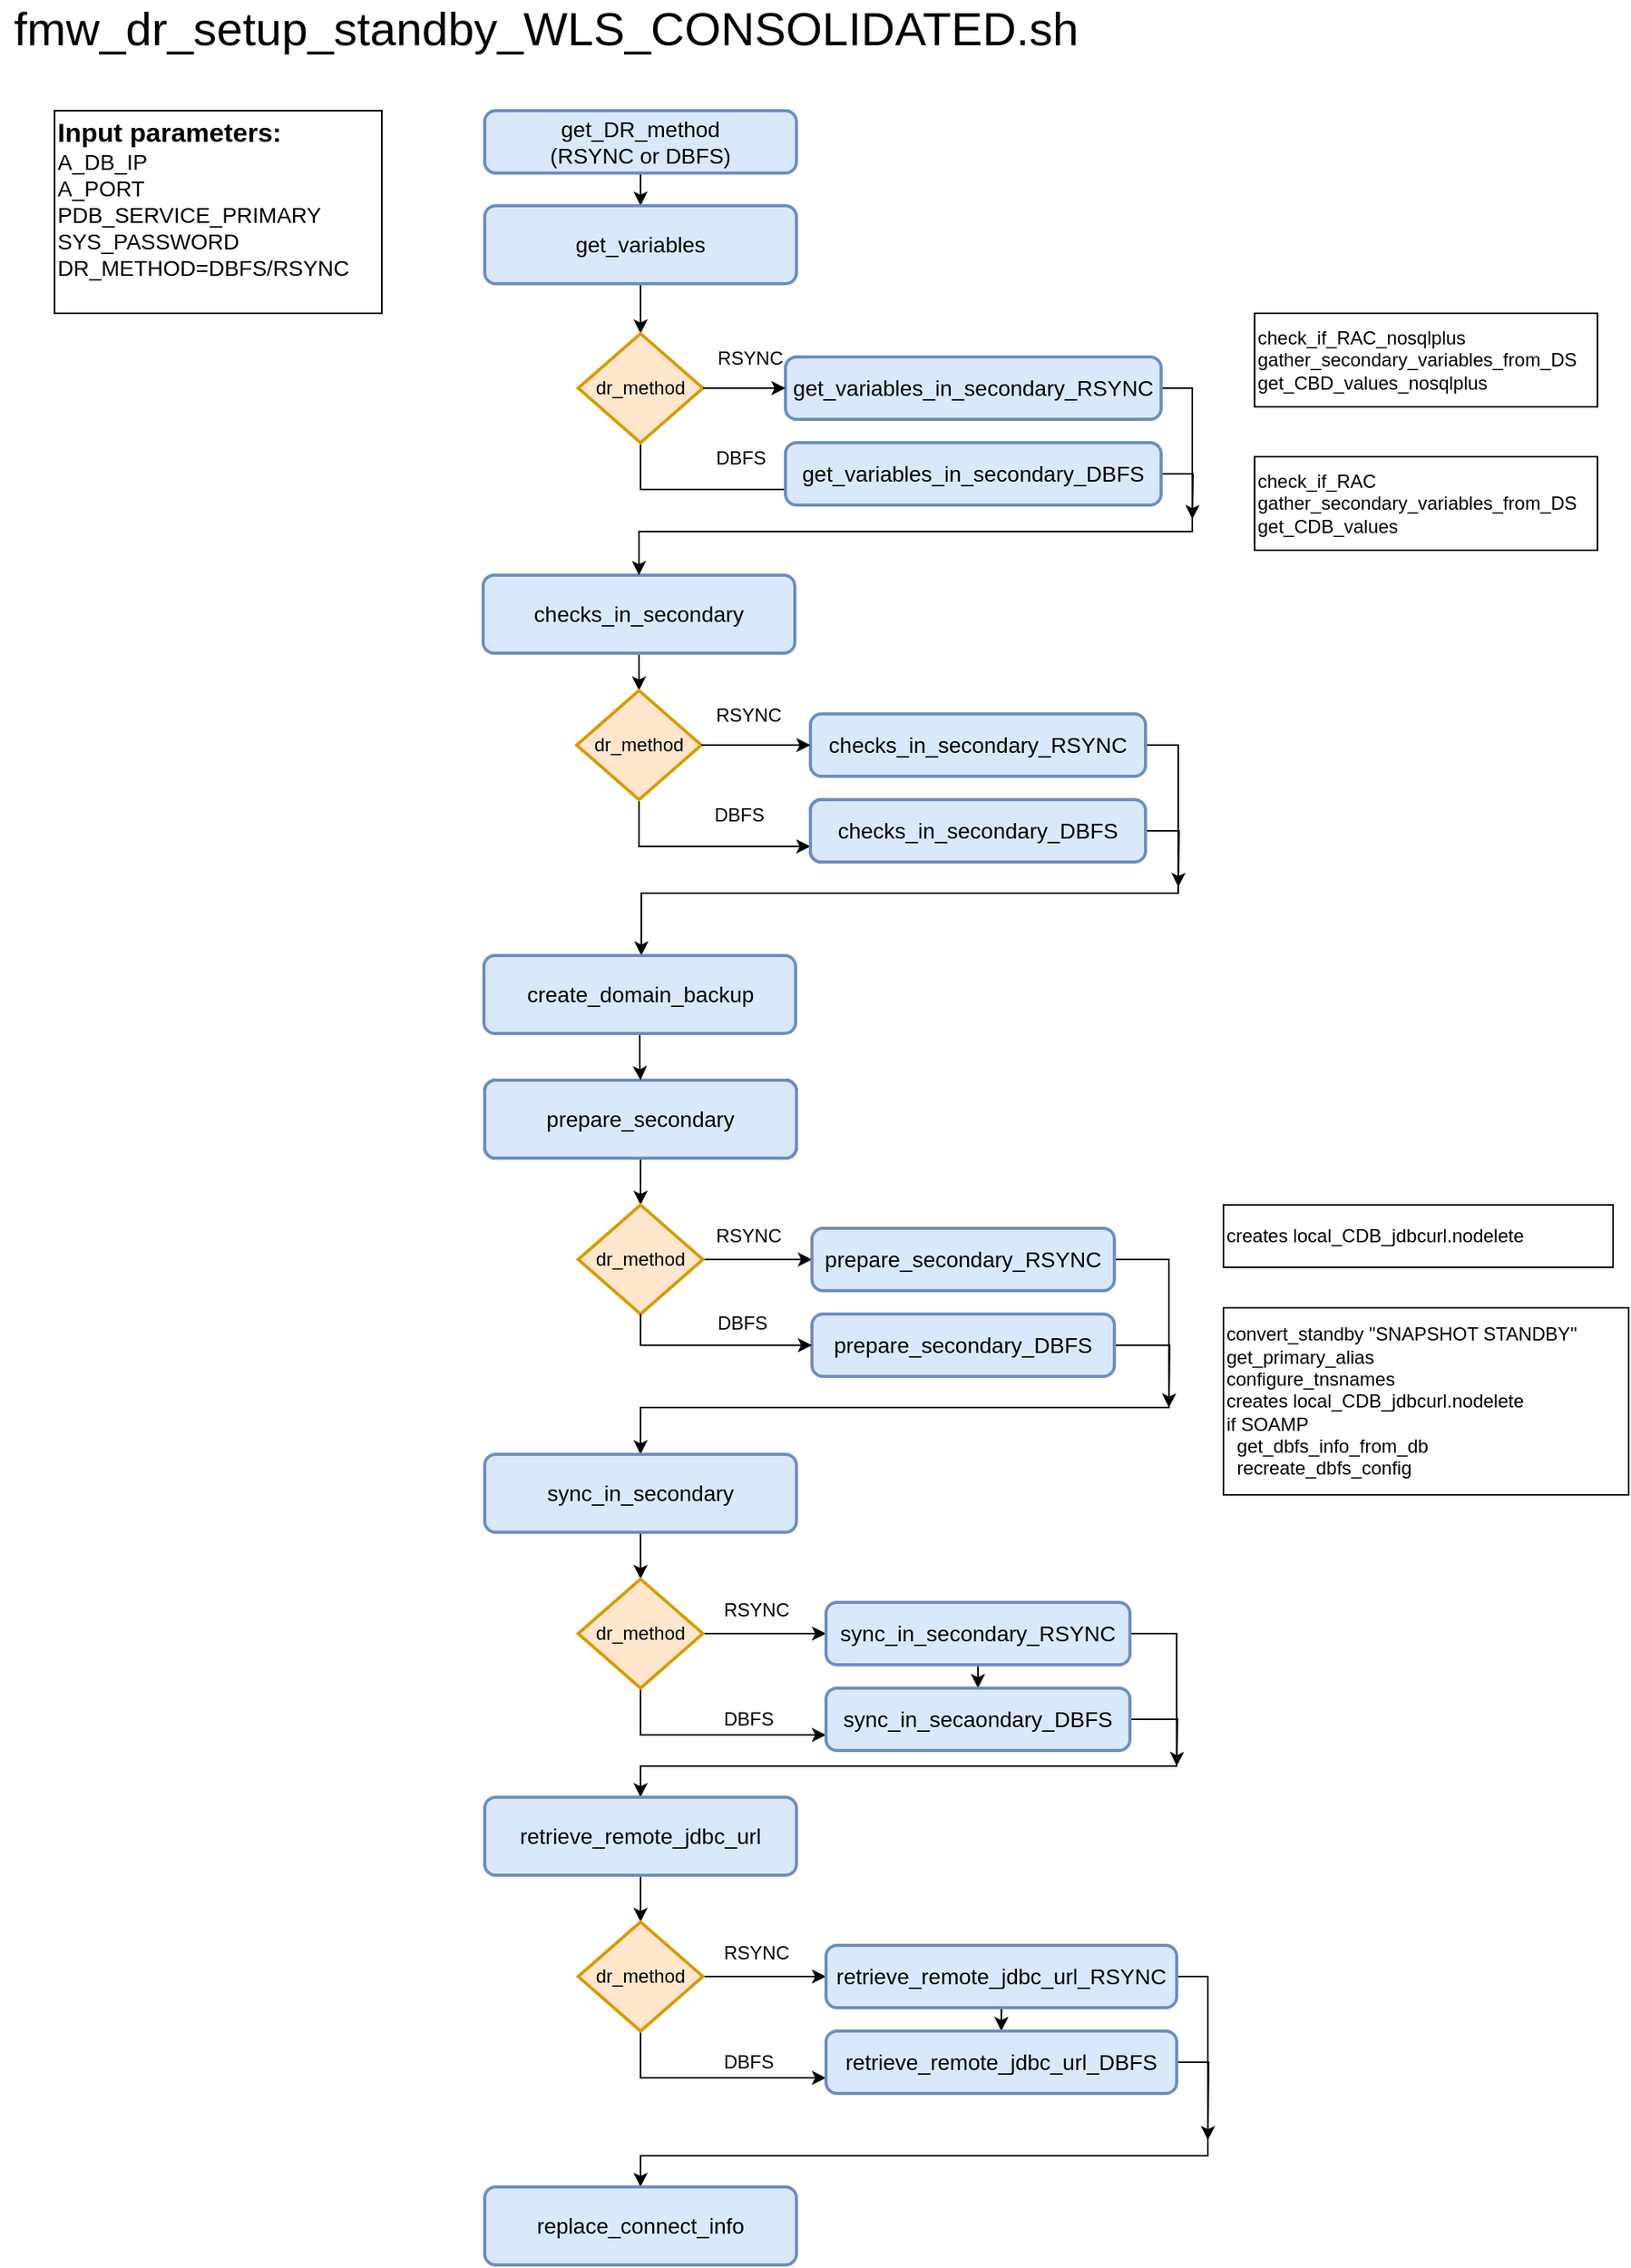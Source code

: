 <mxfile version="15.4.0" type="device"><diagram id="nE6YNxpiuRdi3oS4Al3J" name="Page-1"><mxGraphModel dx="1422" dy="822" grid="1" gridSize="10" guides="1" tooltips="1" connect="1" arrows="1" fold="1" page="1" pageScale="1" pageWidth="1169" pageHeight="1654" math="0" shadow="0"><root><mxCell id="0"/><mxCell id="1" parent="0"/><mxCell id="-nMrejw-lTDj01tDFyAW-9" value="" style="edgeStyle=orthogonalEdgeStyle;rounded=0;orthogonalLoop=1;jettySize=auto;html=1;entryX=0.5;entryY=0;entryDx=0;entryDy=0;" parent="1" source="-nMrejw-lTDj01tDFyAW-1" target="-nMrejw-lTDj01tDFyAW-2" edge="1"><mxGeometry relative="1" as="geometry"/></mxCell><mxCell id="-nMrejw-lTDj01tDFyAW-1" value="&lt;div style=&quot;font-size: 14px&quot;&gt;&lt;font style=&quot;font-size: 14px&quot;&gt;get_DR_method&lt;/font&gt;&lt;/div&gt;&lt;div style=&quot;font-size: 14px&quot;&gt;&lt;font style=&quot;font-size: 14px&quot;&gt;(RSYNC or DBFS)&lt;/font&gt;&lt;br&gt;&lt;/div&gt;" style="rounded=1;whiteSpace=wrap;html=1;absoluteArcSize=1;arcSize=14;strokeWidth=2;fillColor=#dae8fc;strokeColor=#6c8ebf;" parent="1" vertex="1"><mxGeometry x="316" y="118" width="200" height="40" as="geometry"/></mxCell><mxCell id="-nMrejw-lTDj01tDFyAW-11" style="edgeStyle=orthogonalEdgeStyle;rounded=0;orthogonalLoop=1;jettySize=auto;html=1;entryX=0.5;entryY=0;entryDx=0;entryDy=0;entryPerimeter=0;" parent="1" source="-nMrejw-lTDj01tDFyAW-2" target="-nMrejw-lTDj01tDFyAW-97" edge="1"><mxGeometry relative="1" as="geometry"><mxPoint x="416.0" y="248" as="targetPoint"/></mxGeometry></mxCell><mxCell id="-nMrejw-lTDj01tDFyAW-2" value="&lt;div style=&quot;font-size: 14px&quot;&gt;get_variables&lt;/div&gt;" style="rounded=1;whiteSpace=wrap;html=1;absoluteArcSize=1;arcSize=14;strokeWidth=2;fillColor=#dae8fc;strokeColor=#6c8ebf;" parent="1" vertex="1"><mxGeometry x="316" y="179" width="200" height="50" as="geometry"/></mxCell><mxCell id="-nMrejw-lTDj01tDFyAW-31" style="edgeStyle=orthogonalEdgeStyle;rounded=0;orthogonalLoop=1;jettySize=auto;html=1;" parent="1" source="-nMrejw-lTDj01tDFyAW-32" target="-nMrejw-lTDj01tDFyAW-37" edge="1"><mxGeometry relative="1" as="geometry"/></mxCell><mxCell id="-nMrejw-lTDj01tDFyAW-32" value="&lt;font style=&quot;font-size: 14px&quot;&gt;checks_in_secondary&lt;/font&gt;" style="rounded=1;whiteSpace=wrap;html=1;absoluteArcSize=1;arcSize=14;strokeWidth=2;fillColor=#dae8fc;strokeColor=#6c8ebf;" parent="1" vertex="1"><mxGeometry x="315" y="416" width="200" height="50" as="geometry"/></mxCell><mxCell id="-nMrejw-lTDj01tDFyAW-33" style="edgeStyle=orthogonalEdgeStyle;rounded=0;orthogonalLoop=1;jettySize=auto;html=1;entryX=0.5;entryY=0;entryDx=0;entryDy=0;entryPerimeter=0;" parent="1" source="-nMrejw-lTDj01tDFyAW-34" target="-nMrejw-lTDj01tDFyAW-44" edge="1"><mxGeometry relative="1" as="geometry"/></mxCell><mxCell id="-nMrejw-lTDj01tDFyAW-34" value="sync_in_primary" style="rounded=1;whiteSpace=wrap;html=1;absoluteArcSize=1;arcSize=14;strokeWidth=2;" parent="1" vertex="1"><mxGeometry x="316" y="740" width="200" height="50" as="geometry"/></mxCell><mxCell id="-nMrejw-lTDj01tDFyAW-36" style="edgeStyle=orthogonalEdgeStyle;rounded=0;orthogonalLoop=1;jettySize=auto;html=1;entryX=0;entryY=0.75;entryDx=0;entryDy=0;exitX=0.5;exitY=1;exitDx=0;exitDy=0;exitPerimeter=0;" parent="1" source="-nMrejw-lTDj01tDFyAW-37" target="-nMrejw-lTDj01tDFyAW-41" edge="1"><mxGeometry relative="1" as="geometry"/></mxCell><mxCell id="-nMrejw-lTDj01tDFyAW-37" value="dr_method" style="strokeWidth=2;html=1;shape=mxgraph.flowchart.decision;whiteSpace=wrap;fillColor=#ffe6cc;strokeColor=#d79b00;" parent="1" vertex="1"><mxGeometry x="375" y="490" width="80" height="70" as="geometry"/></mxCell><mxCell id="-nMrejw-lTDj01tDFyAW-120" style="edgeStyle=orthogonalEdgeStyle;rounded=0;orthogonalLoop=1;jettySize=auto;html=1;entryX=0.5;entryY=0;entryDx=0;entryDy=0;align=center;" parent="1" edge="1"><mxGeometry relative="1" as="geometry"><Array as="points"><mxPoint x="761" y="525"/><mxPoint x="761" y="620"/><mxPoint x="416" y="620"/></Array><mxPoint x="741" y="525" as="sourcePoint"/><mxPoint x="416.5" y="660" as="targetPoint"/></mxGeometry></mxCell><mxCell id="-nMrejw-lTDj01tDFyAW-39" value="&lt;font style=&quot;font-size: 14px&quot;&gt;checks_in_secondary_RSYNC&lt;/font&gt;" style="rounded=1;whiteSpace=wrap;html=1;absoluteArcSize=1;arcSize=14;strokeWidth=2;fillColor=#dae8fc;strokeColor=#6c8ebf;" parent="1" vertex="1"><mxGeometry x="525" y="505" width="215" height="40" as="geometry"/></mxCell><mxCell id="-nMrejw-lTDj01tDFyAW-40" style="edgeStyle=orthogonalEdgeStyle;rounded=0;orthogonalLoop=1;jettySize=auto;html=1;" parent="1" source="-nMrejw-lTDj01tDFyAW-41" edge="1"><mxGeometry relative="1" as="geometry"><mxPoint x="761" y="616" as="targetPoint"/></mxGeometry></mxCell><mxCell id="-nMrejw-lTDj01tDFyAW-41" value="checks_in_secondary_DBFS" style="rounded=1;whiteSpace=wrap;html=1;absoluteArcSize=1;arcSize=14;strokeWidth=2;" parent="1" vertex="1"><mxGeometry x="525" y="560" width="176" height="40" as="geometry"/></mxCell><mxCell id="-nMrejw-lTDj01tDFyAW-42" style="edgeStyle=orthogonalEdgeStyle;rounded=0;orthogonalLoop=1;jettySize=auto;html=1;" parent="1" source="-nMrejw-lTDj01tDFyAW-44" target="-nMrejw-lTDj01tDFyAW-45" edge="1"><mxGeometry relative="1" as="geometry"/></mxCell><mxCell id="-nMrejw-lTDj01tDFyAW-44" value="dr_method" style="strokeWidth=2;html=1;shape=mxgraph.flowchart.decision;whiteSpace=wrap;fillColor=#ffe6cc;strokeColor=#d79b00;" parent="1" vertex="1"><mxGeometry x="376" y="820" width="80" height="70" as="geometry"/></mxCell><mxCell id="-nMrejw-lTDj01tDFyAW-93" style="edgeStyle=orthogonalEdgeStyle;rounded=0;orthogonalLoop=1;jettySize=auto;html=1;entryX=0.5;entryY=0;entryDx=0;entryDy=0;align=center;" parent="1" source="-nMrejw-lTDj01tDFyAW-45" target="-nMrejw-lTDj01tDFyAW-67" edge="1"><mxGeometry relative="1" as="geometry"><mxPoint x="416" y="970" as="targetPoint"/><Array as="points"><mxPoint x="755" y="855"/><mxPoint x="755" y="950"/><mxPoint x="416" y="950"/></Array></mxGeometry></mxCell><mxCell id="-nMrejw-lTDj01tDFyAW-45" value="&lt;font style=&quot;font-size: 14px&quot;&gt;prepare_secondary_RSYNC&lt;/font&gt;" style="rounded=1;whiteSpace=wrap;html=1;absoluteArcSize=1;arcSize=14;strokeWidth=2;fillColor=#dae8fc;strokeColor=#6c8ebf;" parent="1" vertex="1"><mxGeometry x="526" y="835" width="194" height="40" as="geometry"/></mxCell><mxCell id="-nMrejw-lTDj01tDFyAW-65" style="edgeStyle=orthogonalEdgeStyle;rounded=0;orthogonalLoop=1;jettySize=auto;html=1;" parent="1" source="-nMrejw-lTDj01tDFyAW-46" edge="1"><mxGeometry relative="1" as="geometry"><mxPoint x="755.0" y="950" as="targetPoint"/></mxGeometry></mxCell><mxCell id="-nMrejw-lTDj01tDFyAW-46" value="&lt;font style=&quot;font-size: 14px&quot;&gt;prepare_secondary_DBFS&lt;/font&gt;" style="rounded=1;whiteSpace=wrap;html=1;absoluteArcSize=1;arcSize=14;strokeWidth=2;fillColor=#dae8fc;strokeColor=#6c8ebf;" parent="1" vertex="1"><mxGeometry x="526" y="890" width="194" height="40" as="geometry"/></mxCell><mxCell id="-nMrejw-lTDj01tDFyAW-66" style="edgeStyle=orthogonalEdgeStyle;rounded=0;orthogonalLoop=1;jettySize=auto;html=1;entryX=0.5;entryY=0;entryDx=0;entryDy=0;entryPerimeter=0;align=center;horizontal=1;" parent="1" source="-nMrejw-lTDj01tDFyAW-67" target="-nMrejw-lTDj01tDFyAW-70" edge="1"><mxGeometry relative="1" as="geometry"/></mxCell><mxCell id="-nMrejw-lTDj01tDFyAW-67" value="&lt;font style=&quot;font-size: 14px&quot;&gt;sync_in_secondary&lt;/font&gt;" style="rounded=1;whiteSpace=wrap;html=1;absoluteArcSize=1;arcSize=14;strokeWidth=2;fillColor=#dae8fc;strokeColor=#6c8ebf;align=center;horizontal=1;" parent="1" vertex="1"><mxGeometry x="316" y="980" width="200" height="50" as="geometry"/></mxCell><mxCell id="-nMrejw-lTDj01tDFyAW-68" style="edgeStyle=orthogonalEdgeStyle;rounded=0;orthogonalLoop=1;jettySize=auto;html=1;align=center;horizontal=1;" parent="1" source="-nMrejw-lTDj01tDFyAW-70" target="-nMrejw-lTDj01tDFyAW-71" edge="1"><mxGeometry relative="1" as="geometry"/></mxCell><mxCell id="-nMrejw-lTDj01tDFyAW-69" style="edgeStyle=orthogonalEdgeStyle;rounded=0;orthogonalLoop=1;jettySize=auto;html=1;entryX=0;entryY=0.75;entryDx=0;entryDy=0;exitX=0.5;exitY=1;exitDx=0;exitDy=0;exitPerimeter=0;align=center;horizontal=1;" parent="1" source="-nMrejw-lTDj01tDFyAW-70" target="-nMrejw-lTDj01tDFyAW-72" edge="1"><mxGeometry relative="1" as="geometry"/></mxCell><mxCell id="-nMrejw-lTDj01tDFyAW-70" value="dr_method" style="strokeWidth=2;html=1;shape=mxgraph.flowchart.decision;whiteSpace=wrap;fillColor=#ffe6cc;strokeColor=#d79b00;align=center;horizontal=1;" parent="1" vertex="1"><mxGeometry x="376" y="1060" width="80" height="70" as="geometry"/></mxCell><mxCell id="-nMrejw-lTDj01tDFyAW-105" value="" style="edgeStyle=orthogonalEdgeStyle;rounded=0;orthogonalLoop=1;jettySize=auto;html=1;align=center;" parent="1" source="-nMrejw-lTDj01tDFyAW-71" target="-nMrejw-lTDj01tDFyAW-72" edge="1"><mxGeometry relative="1" as="geometry"/></mxCell><mxCell id="-nMrejw-lTDj01tDFyAW-132" style="edgeStyle=orthogonalEdgeStyle;rounded=0;orthogonalLoop=1;jettySize=auto;html=1;align=center;" parent="1" source="-nMrejw-lTDj01tDFyAW-71" target="-nMrejw-lTDj01tDFyAW-123" edge="1"><mxGeometry relative="1" as="geometry"><Array as="points"><mxPoint x="760" y="1095"/><mxPoint x="760" y="1180"/><mxPoint x="416" y="1180"/></Array></mxGeometry></mxCell><mxCell id="-nMrejw-lTDj01tDFyAW-71" value="&lt;font style=&quot;font-size: 14px&quot;&gt;sync_in_secondary_RSYNC&lt;/font&gt;" style="rounded=1;whiteSpace=wrap;html=1;absoluteArcSize=1;arcSize=14;strokeWidth=2;fillColor=#dae8fc;strokeColor=#6c8ebf;" parent="1" vertex="1"><mxGeometry x="535" y="1075" width="195" height="40" as="geometry"/></mxCell><mxCell id="-nMrejw-lTDj01tDFyAW-133" style="edgeStyle=orthogonalEdgeStyle;rounded=0;orthogonalLoop=1;jettySize=auto;html=1;align=center;" parent="1" source="-nMrejw-lTDj01tDFyAW-72" edge="1"><mxGeometry relative="1" as="geometry"><mxPoint x="760.0" y="1180" as="targetPoint"/></mxGeometry></mxCell><mxCell id="-nMrejw-lTDj01tDFyAW-72" value="&lt;font style=&quot;font-size: 14px&quot;&gt;sync_in_secaondary_DBFS&lt;/font&gt;" style="rounded=1;whiteSpace=wrap;html=1;absoluteArcSize=1;arcSize=14;strokeWidth=2;fillColor=#dae8fc;strokeColor=#6c8ebf;" parent="1" vertex="1"><mxGeometry x="535" y="1130" width="195" height="40" as="geometry"/></mxCell><mxCell id="-nMrejw-lTDj01tDFyAW-77" value="RSYNC" style="text;html=1;resizable=0;autosize=1;align=center;verticalAlign=middle;points=[];fillColor=none;strokeColor=none;rounded=0;" parent="1" vertex="1"><mxGeometry x="455" y="496" width="60" height="20" as="geometry"/></mxCell><mxCell id="-nMrejw-lTDj01tDFyAW-78" style="edgeStyle=orthogonalEdgeStyle;rounded=0;orthogonalLoop=1;jettySize=auto;html=1;entryX=0;entryY=0.5;entryDx=0;entryDy=0;" parent="1" source="-nMrejw-lTDj01tDFyAW-37" target="-nMrejw-lTDj01tDFyAW-39" edge="1"><mxGeometry relative="1" as="geometry"><mxPoint x="455" y="525" as="sourcePoint"/><mxPoint x="525" y="525" as="targetPoint"/></mxGeometry></mxCell><mxCell id="-nMrejw-lTDj01tDFyAW-79" value="RSYNC" style="text;html=1;resizable=0;autosize=1;align=center;verticalAlign=middle;points=[];fillColor=none;strokeColor=none;rounded=0;" parent="1" vertex="1"><mxGeometry x="455" y="830" width="60" height="20" as="geometry"/></mxCell><mxCell id="-nMrejw-lTDj01tDFyAW-81" value="RSYNC" style="text;html=1;resizable=0;autosize=1;align=center;verticalAlign=middle;points=[];fillColor=none;strokeColor=none;rounded=0;horizontal=1;" parent="1" vertex="1"><mxGeometry x="460" y="1070" width="60" height="20" as="geometry"/></mxCell><mxCell id="-nMrejw-lTDj01tDFyAW-86" value="DBFS" style="text;html=1;resizable=0;autosize=1;align=center;verticalAlign=middle;points=[];fillColor=none;strokeColor=none;rounded=0;" parent="1" vertex="1"><mxGeometry x="454" y="560" width="50" height="20" as="geometry"/></mxCell><mxCell id="-nMrejw-lTDj01tDFyAW-87" value="DBFS" style="text;html=1;resizable=0;autosize=1;align=center;verticalAlign=middle;points=[];fillColor=none;strokeColor=none;rounded=0;" parent="1" vertex="1"><mxGeometry x="456" y="886" width="50" height="20" as="geometry"/></mxCell><mxCell id="-nMrejw-lTDj01tDFyAW-88" style="edgeStyle=orthogonalEdgeStyle;rounded=0;orthogonalLoop=1;jettySize=auto;html=1;entryX=0;entryY=0.5;entryDx=0;entryDy=0;exitX=0.5;exitY=1;exitDx=0;exitDy=0;exitPerimeter=0;" parent="1" source="-nMrejw-lTDj01tDFyAW-44" target="-nMrejw-lTDj01tDFyAW-46" edge="1"><mxGeometry relative="1" as="geometry"><mxPoint x="416" y="890" as="sourcePoint"/><mxPoint x="526" y="920" as="targetPoint"/></mxGeometry></mxCell><mxCell id="-nMrejw-lTDj01tDFyAW-90" value="DBFS" style="text;html=1;resizable=0;autosize=1;align=center;verticalAlign=middle;points=[];fillColor=none;strokeColor=none;rounded=0;horizontal=1;" parent="1" vertex="1"><mxGeometry x="460" y="1140" width="50" height="20" as="geometry"/></mxCell><mxCell id="-nMrejw-lTDj01tDFyAW-91" value="&lt;font style=&quot;font-size: 14px&quot;&gt;checks_in_secondary_DBFS&lt;/font&gt;" style="rounded=1;whiteSpace=wrap;html=1;absoluteArcSize=1;arcSize=14;strokeWidth=2;fillColor=#dae8fc;strokeColor=#6c8ebf;" parent="1" vertex="1"><mxGeometry x="525" y="560" width="215" height="40" as="geometry"/></mxCell><mxCell id="-nMrejw-lTDj01tDFyAW-92" value="&lt;font style=&quot;font-size: 14px&quot;&gt;prepare_secondary&lt;/font&gt;" style="rounded=1;whiteSpace=wrap;html=1;absoluteArcSize=1;arcSize=14;strokeWidth=2;fillColor=#dae8fc;strokeColor=#6c8ebf;" parent="1" vertex="1"><mxGeometry x="316" y="740" width="200" height="50" as="geometry"/></mxCell><mxCell id="-nMrejw-lTDj01tDFyAW-96" style="edgeStyle=orthogonalEdgeStyle;rounded=0;orthogonalLoop=1;jettySize=auto;html=1;entryX=0;entryY=0.75;entryDx=0;entryDy=0;exitX=0.5;exitY=1;exitDx=0;exitDy=0;exitPerimeter=0;" parent="1" source="-nMrejw-lTDj01tDFyAW-97" target="-nMrejw-lTDj01tDFyAW-99" edge="1"><mxGeometry relative="1" as="geometry"/></mxCell><mxCell id="-nMrejw-lTDj01tDFyAW-97" value="dr_method" style="strokeWidth=2;html=1;shape=mxgraph.flowchart.decision;whiteSpace=wrap;fillColor=#ffe6cc;strokeColor=#d79b00;" parent="1" vertex="1"><mxGeometry x="376" y="261" width="80" height="70" as="geometry"/></mxCell><mxCell id="-nMrejw-lTDj01tDFyAW-108" style="edgeStyle=orthogonalEdgeStyle;rounded=0;orthogonalLoop=1;jettySize=auto;html=1;entryX=0.5;entryY=0;entryDx=0;entryDy=0;align=center;" parent="1" source="-nMrejw-lTDj01tDFyAW-98" target="-nMrejw-lTDj01tDFyAW-32" edge="1"><mxGeometry relative="1" as="geometry"><Array as="points"><mxPoint x="770" y="296"/><mxPoint x="770" y="388"/><mxPoint x="415" y="388"/></Array></mxGeometry></mxCell><mxCell id="-nMrejw-lTDj01tDFyAW-98" value="&lt;font style=&quot;font-size: 14px&quot;&gt;get_variables_in_secondary_RSYNC&lt;/font&gt;" style="rounded=1;whiteSpace=wrap;html=1;absoluteArcSize=1;arcSize=14;strokeWidth=2;fillColor=#dae8fc;strokeColor=#6c8ebf;" parent="1" vertex="1"><mxGeometry x="509" y="276" width="241" height="40" as="geometry"/></mxCell><mxCell id="-nMrejw-lTDj01tDFyAW-99" value="checks_in_secondary_DBFS" style="rounded=1;whiteSpace=wrap;html=1;absoluteArcSize=1;arcSize=14;strokeWidth=2;" parent="1" vertex="1"><mxGeometry x="526" y="331" width="176" height="40" as="geometry"/></mxCell><mxCell id="-nMrejw-lTDj01tDFyAW-100" value="RSYNC" style="text;html=1;resizable=0;autosize=1;align=center;verticalAlign=middle;points=[];fillColor=none;strokeColor=none;rounded=0;" parent="1" vertex="1"><mxGeometry x="456" y="267" width="60" height="20" as="geometry"/></mxCell><mxCell id="-nMrejw-lTDj01tDFyAW-101" style="edgeStyle=orthogonalEdgeStyle;rounded=0;orthogonalLoop=1;jettySize=auto;html=1;entryX=0;entryY=0.5;entryDx=0;entryDy=0;" parent="1" source="-nMrejw-lTDj01tDFyAW-97" target="-nMrejw-lTDj01tDFyAW-98" edge="1"><mxGeometry relative="1" as="geometry"><mxPoint x="456" y="296" as="sourcePoint"/><mxPoint x="526" y="296" as="targetPoint"/></mxGeometry></mxCell><mxCell id="-nMrejw-lTDj01tDFyAW-102" value="DBFS" style="text;html=1;resizable=0;autosize=1;align=center;verticalAlign=middle;points=[];fillColor=none;strokeColor=none;rounded=0;" parent="1" vertex="1"><mxGeometry x="455" y="331" width="50" height="20" as="geometry"/></mxCell><mxCell id="-nMrejw-lTDj01tDFyAW-109" style="edgeStyle=orthogonalEdgeStyle;rounded=0;orthogonalLoop=1;jettySize=auto;html=1;align=center;" parent="1" source="-nMrejw-lTDj01tDFyAW-103" edge="1"><mxGeometry relative="1" as="geometry"><mxPoint x="770" y="380" as="targetPoint"/></mxGeometry></mxCell><mxCell id="-nMrejw-lTDj01tDFyAW-103" value="&lt;font style=&quot;font-size: 14px&quot;&gt;get_variables_in_secondary_DBFS&lt;/font&gt;" style="rounded=1;whiteSpace=wrap;html=1;absoluteArcSize=1;arcSize=14;strokeWidth=2;fillColor=#dae8fc;strokeColor=#6c8ebf;" parent="1" vertex="1"><mxGeometry x="509" y="331" width="241" height="40" as="geometry"/></mxCell><mxCell id="-nMrejw-lTDj01tDFyAW-107" value="check_if_RAC_nosqlplus&lt;br&gt;gather_secondary_variables_from_DS&lt;br&gt;get_CBD_values_nosqlplus" style="rounded=0;whiteSpace=wrap;html=1;align=left;" parent="1" vertex="1"><mxGeometry x="810" y="248" width="220" height="60" as="geometry"/></mxCell><mxCell id="-nMrejw-lTDj01tDFyAW-110" value="check_if_RAC&lt;br&gt;gather_secondary_variables_from_DS&lt;br&gt;get_CDB_values" style="rounded=0;whiteSpace=wrap;html=1;align=left;" parent="1" vertex="1"><mxGeometry x="810" y="340" width="220" height="60" as="geometry"/></mxCell><mxCell id="-nMrejw-lTDj01tDFyAW-111" value="&lt;font style=&quot;font-size: 30px&quot;&gt;fmw_dr_setup_standby_WLS_CONSOLIDATED.sh&lt;/font&gt;" style="text;html=1;resizable=0;autosize=1;align=center;verticalAlign=middle;points=[];fillColor=none;strokeColor=none;rounded=0;" parent="1" vertex="1"><mxGeometry x="5" y="50" width="700" height="30" as="geometry"/></mxCell><mxCell id="-nMrejw-lTDj01tDFyAW-116" value="&lt;b&gt;&lt;font style=&quot;font-size: 17px&quot;&gt;Input parameters:&lt;/font&gt;&lt;/b&gt;&lt;br&gt;&lt;font style=&quot;font-size: 14px&quot;&gt;A_DB_IP&lt;br&gt;A_PORT&lt;br&gt;PDB_SERVICE_PRIMARY&lt;br&gt;SYS_PASSWORD&lt;br&gt;DR_METHOD=DBFS/RSYNC&lt;br&gt;&lt;br&gt;&lt;/font&gt;" style="rounded=0;whiteSpace=wrap;html=1;align=left;" parent="1" vertex="1"><mxGeometry x="40" y="118" width="210" height="130" as="geometry"/></mxCell><mxCell id="-nMrejw-lTDj01tDFyAW-121" style="edgeStyle=orthogonalEdgeStyle;rounded=0;orthogonalLoop=1;jettySize=auto;html=1;align=center;" parent="1" source="-nMrejw-lTDj01tDFyAW-118" target="-nMrejw-lTDj01tDFyAW-92" edge="1"><mxGeometry relative="1" as="geometry"/></mxCell><mxCell id="-nMrejw-lTDj01tDFyAW-118" value="&lt;font style=&quot;font-size: 14px&quot;&gt;create_domain_backup&lt;/font&gt;" style="rounded=1;whiteSpace=wrap;html=1;absoluteArcSize=1;arcSize=14;strokeWidth=2;fillColor=#dae8fc;strokeColor=#6c8ebf;" parent="1" vertex="1"><mxGeometry x="315.5" y="660" width="200" height="50" as="geometry"/></mxCell><mxCell id="-nMrejw-lTDj01tDFyAW-122" style="edgeStyle=orthogonalEdgeStyle;rounded=0;orthogonalLoop=1;jettySize=auto;html=1;entryX=0.5;entryY=0;entryDx=0;entryDy=0;entryPerimeter=0;align=center;horizontal=1;" parent="1" source="-nMrejw-lTDj01tDFyAW-123" target="-nMrejw-lTDj01tDFyAW-126" edge="1"><mxGeometry relative="1" as="geometry"/></mxCell><mxCell id="-nMrejw-lTDj01tDFyAW-123" value="&lt;font style=&quot;font-size: 14px&quot;&gt;retrieve_remote_jdbc_url&lt;/font&gt;" style="rounded=1;whiteSpace=wrap;html=1;absoluteArcSize=1;arcSize=14;strokeWidth=2;fillColor=#dae8fc;strokeColor=#6c8ebf;align=center;horizontal=1;" parent="1" vertex="1"><mxGeometry x="316" y="1200" width="200" height="50" as="geometry"/></mxCell><mxCell id="-nMrejw-lTDj01tDFyAW-124" style="edgeStyle=orthogonalEdgeStyle;rounded=0;orthogonalLoop=1;jettySize=auto;html=1;align=center;horizontal=1;" parent="1" source="-nMrejw-lTDj01tDFyAW-126" target="-nMrejw-lTDj01tDFyAW-128" edge="1"><mxGeometry relative="1" as="geometry"/></mxCell><mxCell id="-nMrejw-lTDj01tDFyAW-125" style="edgeStyle=orthogonalEdgeStyle;rounded=0;orthogonalLoop=1;jettySize=auto;html=1;entryX=0;entryY=0.75;entryDx=0;entryDy=0;exitX=0.5;exitY=1;exitDx=0;exitDy=0;exitPerimeter=0;align=center;horizontal=1;" parent="1" source="-nMrejw-lTDj01tDFyAW-126" target="-nMrejw-lTDj01tDFyAW-129" edge="1"><mxGeometry relative="1" as="geometry"/></mxCell><mxCell id="-nMrejw-lTDj01tDFyAW-126" value="dr_method" style="strokeWidth=2;html=1;shape=mxgraph.flowchart.decision;whiteSpace=wrap;fillColor=#ffe6cc;strokeColor=#d79b00;align=center;horizontal=1;" parent="1" vertex="1"><mxGeometry x="376" y="1280" width="80" height="70" as="geometry"/></mxCell><mxCell id="-nMrejw-lTDj01tDFyAW-127" value="" style="edgeStyle=orthogonalEdgeStyle;rounded=0;orthogonalLoop=1;jettySize=auto;html=1;align=center;" parent="1" source="-nMrejw-lTDj01tDFyAW-128" target="-nMrejw-lTDj01tDFyAW-129" edge="1"><mxGeometry relative="1" as="geometry"/></mxCell><mxCell id="-nMrejw-lTDj01tDFyAW-135" style="edgeStyle=orthogonalEdgeStyle;rounded=0;orthogonalLoop=1;jettySize=auto;html=1;entryX=0.5;entryY=0;entryDx=0;entryDy=0;align=center;" parent="1" source="-nMrejw-lTDj01tDFyAW-128" target="-nMrejw-lTDj01tDFyAW-134" edge="1"><mxGeometry relative="1" as="geometry"><Array as="points"><mxPoint x="780" y="1315"/><mxPoint x="780" y="1430"/><mxPoint x="416" y="1430"/></Array></mxGeometry></mxCell><mxCell id="-nMrejw-lTDj01tDFyAW-128" value="&lt;font style=&quot;font-size: 14px&quot;&gt;retrieve_remote_jdbc_url_RSYNC&lt;/font&gt;" style="rounded=1;whiteSpace=wrap;html=1;absoluteArcSize=1;arcSize=14;strokeWidth=2;fillColor=#dae8fc;strokeColor=#6c8ebf;" parent="1" vertex="1"><mxGeometry x="535" y="1295" width="225" height="40" as="geometry"/></mxCell><mxCell id="-nMrejw-lTDj01tDFyAW-136" style="edgeStyle=orthogonalEdgeStyle;rounded=0;orthogonalLoop=1;jettySize=auto;html=1;align=center;" parent="1" source="-nMrejw-lTDj01tDFyAW-129" edge="1"><mxGeometry relative="1" as="geometry"><mxPoint x="780.0" y="1420" as="targetPoint"/></mxGeometry></mxCell><mxCell id="-nMrejw-lTDj01tDFyAW-129" value="&lt;font style=&quot;font-size: 14px&quot;&gt;retrieve_remote_jdbc_url_DBFS&lt;/font&gt;" style="rounded=1;whiteSpace=wrap;html=1;absoluteArcSize=1;arcSize=14;strokeWidth=2;fillColor=#dae8fc;strokeColor=#6c8ebf;" parent="1" vertex="1"><mxGeometry x="535" y="1350" width="225" height="40" as="geometry"/></mxCell><mxCell id="-nMrejw-lTDj01tDFyAW-130" value="RSYNC" style="text;html=1;resizable=0;autosize=1;align=center;verticalAlign=middle;points=[];fillColor=none;strokeColor=none;rounded=0;horizontal=1;" parent="1" vertex="1"><mxGeometry x="460" y="1290" width="60" height="20" as="geometry"/></mxCell><mxCell id="-nMrejw-lTDj01tDFyAW-131" value="DBFS" style="text;html=1;resizable=0;autosize=1;align=center;verticalAlign=middle;points=[];fillColor=none;strokeColor=none;rounded=0;horizontal=1;" parent="1" vertex="1"><mxGeometry x="460" y="1360" width="50" height="20" as="geometry"/></mxCell><mxCell id="-nMrejw-lTDj01tDFyAW-134" value="&lt;font style=&quot;font-size: 14px&quot;&gt;replace_connect_info&lt;/font&gt;" style="rounded=1;whiteSpace=wrap;html=1;absoluteArcSize=1;arcSize=14;strokeWidth=2;fillColor=#dae8fc;strokeColor=#6c8ebf;align=center;horizontal=1;" parent="1" vertex="1"><mxGeometry x="316" y="1450" width="200" height="50" as="geometry"/></mxCell><mxCell id="Qyh8TzQwvDK36nybV0b_-1" value="creates local_CDB_jdbcurl.nodelete" style="rounded=0;whiteSpace=wrap;html=1;align=left;" vertex="1" parent="1"><mxGeometry x="790" y="820" width="250" height="40" as="geometry"/></mxCell><mxCell id="Qyh8TzQwvDK36nybV0b_-4" value="convert_standby &quot;SNAPSHOT STANDBY&quot;&lt;br&gt;get_primary_alias&amp;nbsp;&lt;br&gt;configure_tnsnames&lt;br&gt;creates local_CDB_jdbcurl.nodelete&lt;br&gt;if SOAMP&lt;br&gt;&amp;nbsp; get_dbfs_info_from_db&lt;br&gt;&amp;nbsp; recreate_dbfs_config" style="rounded=0;whiteSpace=wrap;html=1;align=left;" vertex="1" parent="1"><mxGeometry x="790" y="886" width="260" height="120" as="geometry"/></mxCell></root></mxGraphModel></diagram></mxfile>